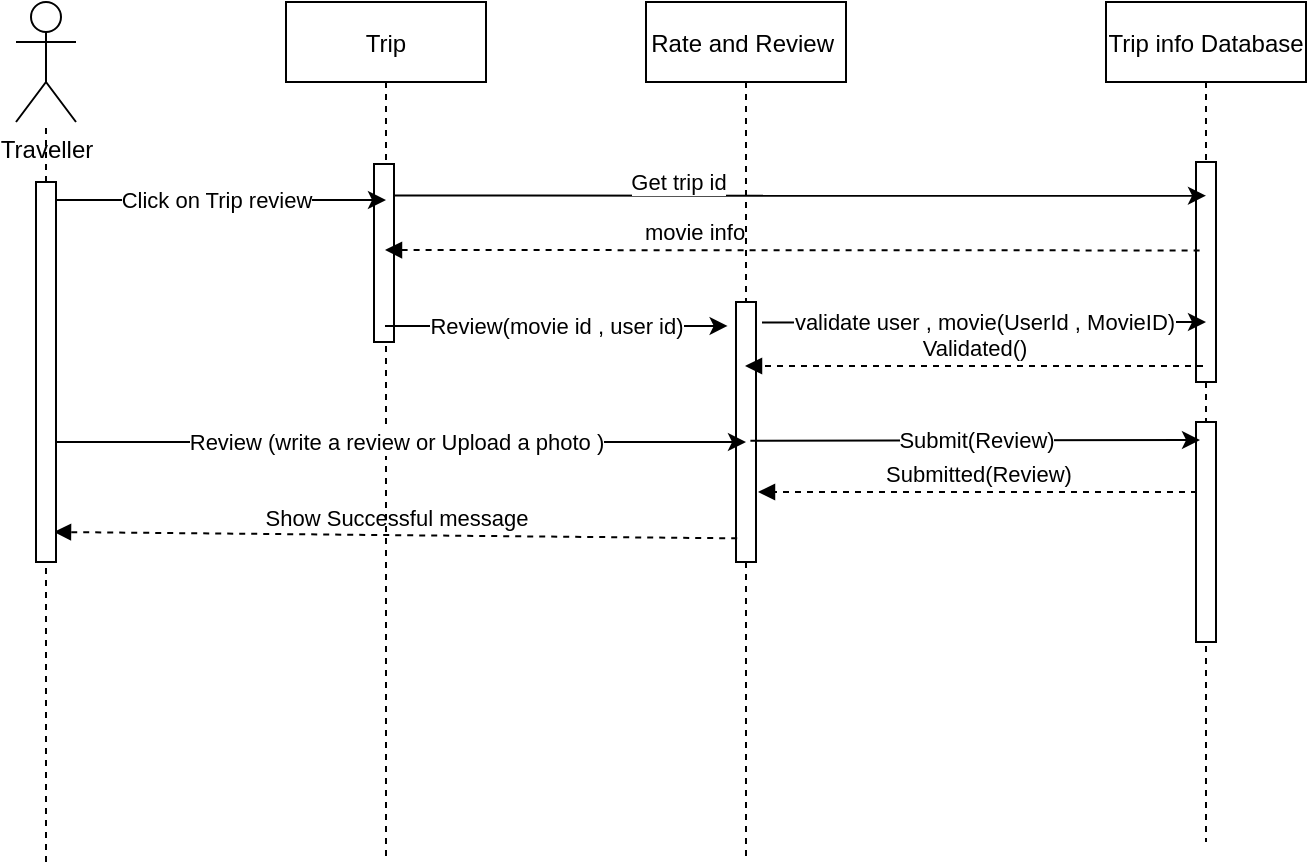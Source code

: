 <mxfile version="15.2.7" type="github">
  <diagram id="kgpKYQtTHZ0yAKxKKP6v" name="Page-1">
    <mxGraphModel dx="2128" dy="585" grid="1" gridSize="10" guides="1" tooltips="1" connect="1" arrows="1" fold="1" page="1" pageScale="1" pageWidth="850" pageHeight="1100" math="0" shadow="0">
      <root>
        <mxCell id="0" />
        <mxCell id="1" parent="0" />
        <mxCell id="3nuBFxr9cyL0pnOWT2aG-1" value="Trip" style="shape=umlLifeline;perimeter=lifelinePerimeter;container=1;collapsible=0;recursiveResize=0;rounded=0;shadow=0;strokeWidth=1;" parent="1" vertex="1">
          <mxGeometry x="120" y="80" width="100" height="430" as="geometry" />
        </mxCell>
        <mxCell id="3nuBFxr9cyL0pnOWT2aG-4" value="" style="points=[];perimeter=orthogonalPerimeter;rounded=0;shadow=0;strokeWidth=1;" parent="3nuBFxr9cyL0pnOWT2aG-1" vertex="1">
          <mxGeometry x="44" y="81" width="10" height="89" as="geometry" />
        </mxCell>
        <mxCell id="3nuBFxr9cyL0pnOWT2aG-5" value="Rate and Review " style="shape=umlLifeline;perimeter=lifelinePerimeter;container=1;collapsible=0;recursiveResize=0;rounded=0;shadow=0;strokeWidth=1;" parent="1" vertex="1">
          <mxGeometry x="300" y="80" width="100" height="430" as="geometry" />
        </mxCell>
        <mxCell id="3nuBFxr9cyL0pnOWT2aG-6" value="" style="points=[];perimeter=orthogonalPerimeter;rounded=0;shadow=0;strokeWidth=1;" parent="3nuBFxr9cyL0pnOWT2aG-5" vertex="1">
          <mxGeometry x="45" y="150" width="10" height="130" as="geometry" />
        </mxCell>
        <mxCell id="K0uiUiVQJnd_BR2d5aEN-2" value="Traveller" style="shape=umlActor;verticalLabelPosition=bottom;verticalAlign=top;html=1;outlineConnect=0;" vertex="1" parent="1">
          <mxGeometry x="-15" y="80" width="30" height="60" as="geometry" />
        </mxCell>
        <mxCell id="K0uiUiVQJnd_BR2d5aEN-3" value="Trip info Database" style="shape=umlLifeline;perimeter=lifelinePerimeter;container=1;collapsible=0;recursiveResize=0;rounded=0;shadow=0;strokeWidth=1;" vertex="1" parent="1">
          <mxGeometry x="530" y="80" width="100" height="420" as="geometry" />
        </mxCell>
        <mxCell id="K0uiUiVQJnd_BR2d5aEN-4" value="" style="points=[];perimeter=orthogonalPerimeter;rounded=0;shadow=0;strokeWidth=1;" vertex="1" parent="K0uiUiVQJnd_BR2d5aEN-3">
          <mxGeometry x="45" y="80" width="10" height="110" as="geometry" />
        </mxCell>
        <mxCell id="K0uiUiVQJnd_BR2d5aEN-17" value="" style="points=[];perimeter=orthogonalPerimeter;rounded=0;shadow=0;strokeWidth=1;" vertex="1" parent="K0uiUiVQJnd_BR2d5aEN-3">
          <mxGeometry x="45" y="210" width="10" height="110" as="geometry" />
        </mxCell>
        <mxCell id="K0uiUiVQJnd_BR2d5aEN-8" value="" style="endArrow=none;dashed=1;html=1;startArrow=none;" edge="1" parent="1" source="K0uiUiVQJnd_BR2d5aEN-21">
          <mxGeometry width="50" height="50" relative="1" as="geometry">
            <mxPoint y="510" as="sourcePoint" />
            <mxPoint y="140" as="targetPoint" />
          </mxGeometry>
        </mxCell>
        <mxCell id="K0uiUiVQJnd_BR2d5aEN-7" value="Click on Trip review" style="endArrow=classic;html=1;" edge="1" parent="1">
          <mxGeometry width="50" height="50" relative="1" as="geometry">
            <mxPoint y="179" as="sourcePoint" />
            <mxPoint x="170" y="179" as="targetPoint" />
          </mxGeometry>
        </mxCell>
        <mxCell id="K0uiUiVQJnd_BR2d5aEN-10" value="Get trip id" style="endArrow=classic;html=1;exitX=0.96;exitY=0.21;exitDx=0;exitDy=0;exitPerimeter=0;entryX=0.5;entryY=0.153;entryDx=0;entryDy=0;entryPerimeter=0;" edge="1" parent="1" target="K0uiUiVQJnd_BR2d5aEN-4">
          <mxGeometry x="-0.3" y="7" width="50" height="50" relative="1" as="geometry">
            <mxPoint x="173.6" y="176.8" as="sourcePoint" />
            <mxPoint x="535" y="176.8" as="targetPoint" />
            <mxPoint as="offset" />
          </mxGeometry>
        </mxCell>
        <mxCell id="K0uiUiVQJnd_BR2d5aEN-11" value="movie info" style="html=1;verticalAlign=bottom;labelBackgroundColor=none;endArrow=block;endFill=1;dashed=1;exitX=0.18;exitY=0.402;exitDx=0;exitDy=0;exitPerimeter=0;" edge="1" parent="1" source="K0uiUiVQJnd_BR2d5aEN-4">
          <mxGeometry x="0.24" width="160" relative="1" as="geometry">
            <mxPoint x="539.5" y="204" as="sourcePoint" />
            <mxPoint x="169.5" y="204" as="targetPoint" />
            <mxPoint as="offset" />
          </mxGeometry>
        </mxCell>
        <mxCell id="K0uiUiVQJnd_BR2d5aEN-12" value="Review(movie id , user id)" style="endArrow=classic;html=1;entryX=-0.42;entryY=0.092;entryDx=0;entryDy=0;entryPerimeter=0;" edge="1" parent="1" target="3nuBFxr9cyL0pnOWT2aG-6">
          <mxGeometry width="50" height="50" relative="1" as="geometry">
            <mxPoint x="169.5" y="242" as="sourcePoint" />
            <mxPoint x="340" y="242" as="targetPoint" />
          </mxGeometry>
        </mxCell>
        <mxCell id="K0uiUiVQJnd_BR2d5aEN-13" value="validate user , movie(UserId , MovieID)" style="endArrow=classic;html=1;" edge="1" parent="1">
          <mxGeometry width="50" height="50" relative="1" as="geometry">
            <mxPoint x="358" y="240.21" as="sourcePoint" />
            <mxPoint x="580" y="240" as="targetPoint" />
          </mxGeometry>
        </mxCell>
        <mxCell id="K0uiUiVQJnd_BR2d5aEN-14" value="Review (write a review or Upload a photo )" style="endArrow=classic;html=1;" edge="1" parent="1">
          <mxGeometry width="50" height="50" relative="1" as="geometry">
            <mxPoint y="300" as="sourcePoint" />
            <mxPoint x="350" y="300" as="targetPoint" />
          </mxGeometry>
        </mxCell>
        <mxCell id="K0uiUiVQJnd_BR2d5aEN-15" value="Submit(Review)" style="endArrow=classic;html=1;exitX=1.02;exitY=0.771;exitDx=0;exitDy=0;exitPerimeter=0;" edge="1" parent="1">
          <mxGeometry width="50" height="50" relative="1" as="geometry">
            <mxPoint x="352.2" y="299.39" as="sourcePoint" />
            <mxPoint x="577" y="299" as="targetPoint" />
          </mxGeometry>
        </mxCell>
        <mxCell id="K0uiUiVQJnd_BR2d5aEN-16" value="Validated()" style="html=1;verticalAlign=bottom;labelBackgroundColor=none;endArrow=block;endFill=1;dashed=1;" edge="1" parent="1">
          <mxGeometry width="160" relative="1" as="geometry">
            <mxPoint x="578.5" y="262" as="sourcePoint" />
            <mxPoint x="349.5" y="262" as="targetPoint" />
          </mxGeometry>
        </mxCell>
        <mxCell id="K0uiUiVQJnd_BR2d5aEN-19" value="Submitted(Review)" style="html=1;verticalAlign=bottom;labelBackgroundColor=none;endArrow=block;endFill=1;dashed=1;" edge="1" parent="1">
          <mxGeometry width="160" relative="1" as="geometry">
            <mxPoint x="575.5" y="325" as="sourcePoint" />
            <mxPoint x="356" y="325" as="targetPoint" />
          </mxGeometry>
        </mxCell>
        <mxCell id="K0uiUiVQJnd_BR2d5aEN-20" value="Show Successful message" style="html=1;verticalAlign=bottom;labelBackgroundColor=none;endArrow=block;endFill=1;dashed=1;exitX=0.06;exitY=0.909;exitDx=0;exitDy=0;exitPerimeter=0;entryX=0.9;entryY=0.921;entryDx=0;entryDy=0;entryPerimeter=0;" edge="1" parent="1" source="3nuBFxr9cyL0pnOWT2aG-6" target="K0uiUiVQJnd_BR2d5aEN-21">
          <mxGeometry width="160" relative="1" as="geometry">
            <mxPoint x="340" y="350" as="sourcePoint" />
            <mxPoint x="10" y="347" as="targetPoint" />
          </mxGeometry>
        </mxCell>
        <mxCell id="K0uiUiVQJnd_BR2d5aEN-21" value="" style="points=[];perimeter=orthogonalPerimeter;rounded=0;shadow=0;strokeWidth=1;" vertex="1" parent="1">
          <mxGeometry x="-5" y="170" width="10" height="190" as="geometry" />
        </mxCell>
        <mxCell id="K0uiUiVQJnd_BR2d5aEN-22" value="" style="endArrow=none;dashed=1;html=1;" edge="1" parent="1" target="K0uiUiVQJnd_BR2d5aEN-21">
          <mxGeometry width="50" height="50" relative="1" as="geometry">
            <mxPoint y="510" as="sourcePoint" />
            <mxPoint y="140" as="targetPoint" />
          </mxGeometry>
        </mxCell>
      </root>
    </mxGraphModel>
  </diagram>
</mxfile>
